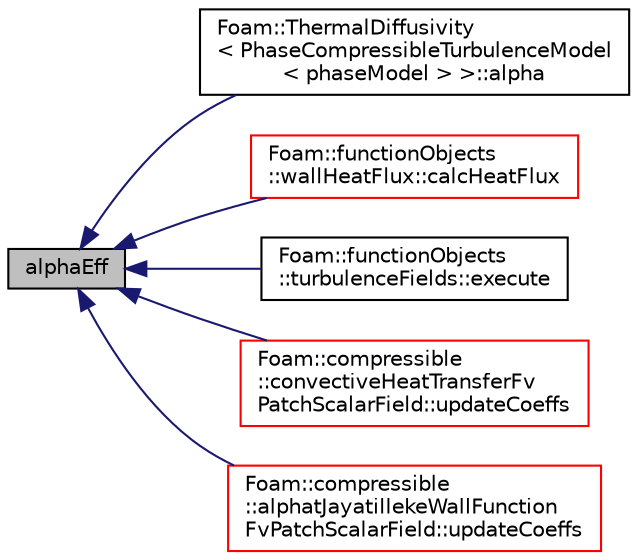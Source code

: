 digraph "alphaEff"
{
  bgcolor="transparent";
  edge [fontname="Helvetica",fontsize="10",labelfontname="Helvetica",labelfontsize="10"];
  node [fontname="Helvetica",fontsize="10",shape=record];
  rankdir="LR";
  Node39 [label="alphaEff",height=0.2,width=0.4,color="black", fillcolor="grey75", style="filled", fontcolor="black"];
  Node39 -> Node40 [dir="back",color="midnightblue",fontsize="10",style="solid",fontname="Helvetica"];
  Node40 [label="Foam::ThermalDiffusivity\l\< PhaseCompressibleTurbulenceModel\l\< phaseModel \> \>::alpha",height=0.2,width=0.4,color="black",URL="$a31989.html#a578c03b4a1936fbce6fc57e1981bb284",tooltip="Return the laminar thermal diffusivity for enthalpy [kg/m/s]. "];
  Node39 -> Node41 [dir="back",color="midnightblue",fontsize="10",style="solid",fontname="Helvetica"];
  Node41 [label="Foam::functionObjects\l::wallHeatFlux::calcHeatFlux",height=0.2,width=0.4,color="red",URL="$a24337.html#a6507dd9133ec6981c8b14e80a74f53e2",tooltip="Calculate the heat-flux. "];
  Node39 -> Node43 [dir="back",color="midnightblue",fontsize="10",style="solid",fontname="Helvetica"];
  Node43 [label="Foam::functionObjects\l::turbulenceFields::execute",height=0.2,width=0.4,color="black",URL="$a24297.html#ae006844a02161d12182ab372ca5c257b",tooltip="Calculate turbulence fields. "];
  Node39 -> Node44 [dir="back",color="midnightblue",fontsize="10",style="solid",fontname="Helvetica"];
  Node44 [label="Foam::compressible\l::convectiveHeatTransferFv\lPatchScalarField::updateCoeffs",height=0.2,width=0.4,color="red",URL="$a31993.html#a7e24eafac629d3733181cd942d4c902f",tooltip="Update the coefficients associated with the patch field. "];
  Node39 -> Node46 [dir="back",color="midnightblue",fontsize="10",style="solid",fontname="Helvetica"];
  Node46 [label="Foam::compressible\l::alphatJayatillekeWallFunction\lFvPatchScalarField::updateCoeffs",height=0.2,width=0.4,color="red",URL="$a32029.html#a7e24eafac629d3733181cd942d4c902f",tooltip="Update the coefficients associated with the patch field. "];
}
